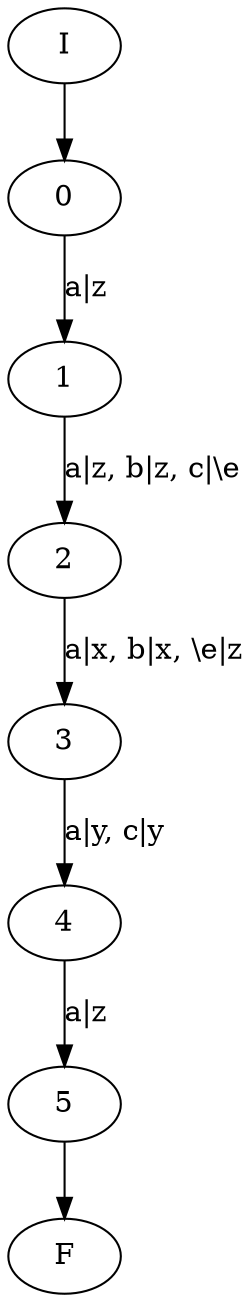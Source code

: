 digraph
{
  vcsn_context = "lat<lal(abc), lal(xyz)>, b"
  I -> 0
  0 -> 1 [label = "a|z"]
  1 -> 2 [label = "a|z, b|z, c|\\e"]
  2 -> 3 [label = "a|x, b|x, \\e|z"]
  3 -> 4 [label = "a|y, c|y"]
  4 -> 5 [label = "a|z"]
  5 -> F
}

